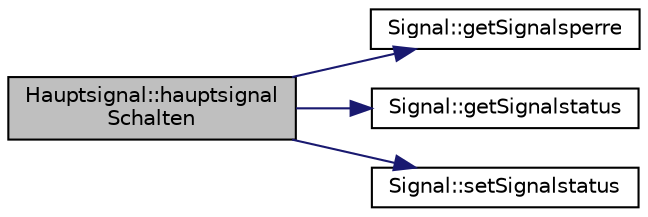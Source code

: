 digraph "Hauptsignal::hauptsignalSchalten"
{
 // LATEX_PDF_SIZE
  edge [fontname="Helvetica",fontsize="10",labelfontname="Helvetica",labelfontsize="10"];
  node [fontname="Helvetica",fontsize="10",shape=record];
  rankdir="LR";
  Node1 [label="Hauptsignal::hauptsignal\lSchalten",height=0.2,width=0.4,color="black", fillcolor="grey75", style="filled", fontcolor="black",tooltip=" "];
  Node1 -> Node2 [color="midnightblue",fontsize="10",style="solid",fontname="Helvetica"];
  Node2 [label="Signal::getSignalsperre",height=0.2,width=0.4,color="black", fillcolor="white", style="filled",URL="$class_signal.html#a8fb4bb651c8066da2cacde46d2cb2f88",tooltip=" "];
  Node1 -> Node3 [color="midnightblue",fontsize="10",style="solid",fontname="Helvetica"];
  Node3 [label="Signal::getSignalstatus",height=0.2,width=0.4,color="black", fillcolor="white", style="filled",URL="$class_signal.html#ab1ed323ddcec01c04c8f27e0da6134ef",tooltip=" "];
  Node1 -> Node4 [color="midnightblue",fontsize="10",style="solid",fontname="Helvetica"];
  Node4 [label="Signal::setSignalstatus",height=0.2,width=0.4,color="black", fillcolor="white", style="filled",URL="$class_signal.html#a8ab8b7dcac64ee12f4c2459fed8a46d0",tooltip=" "];
}
